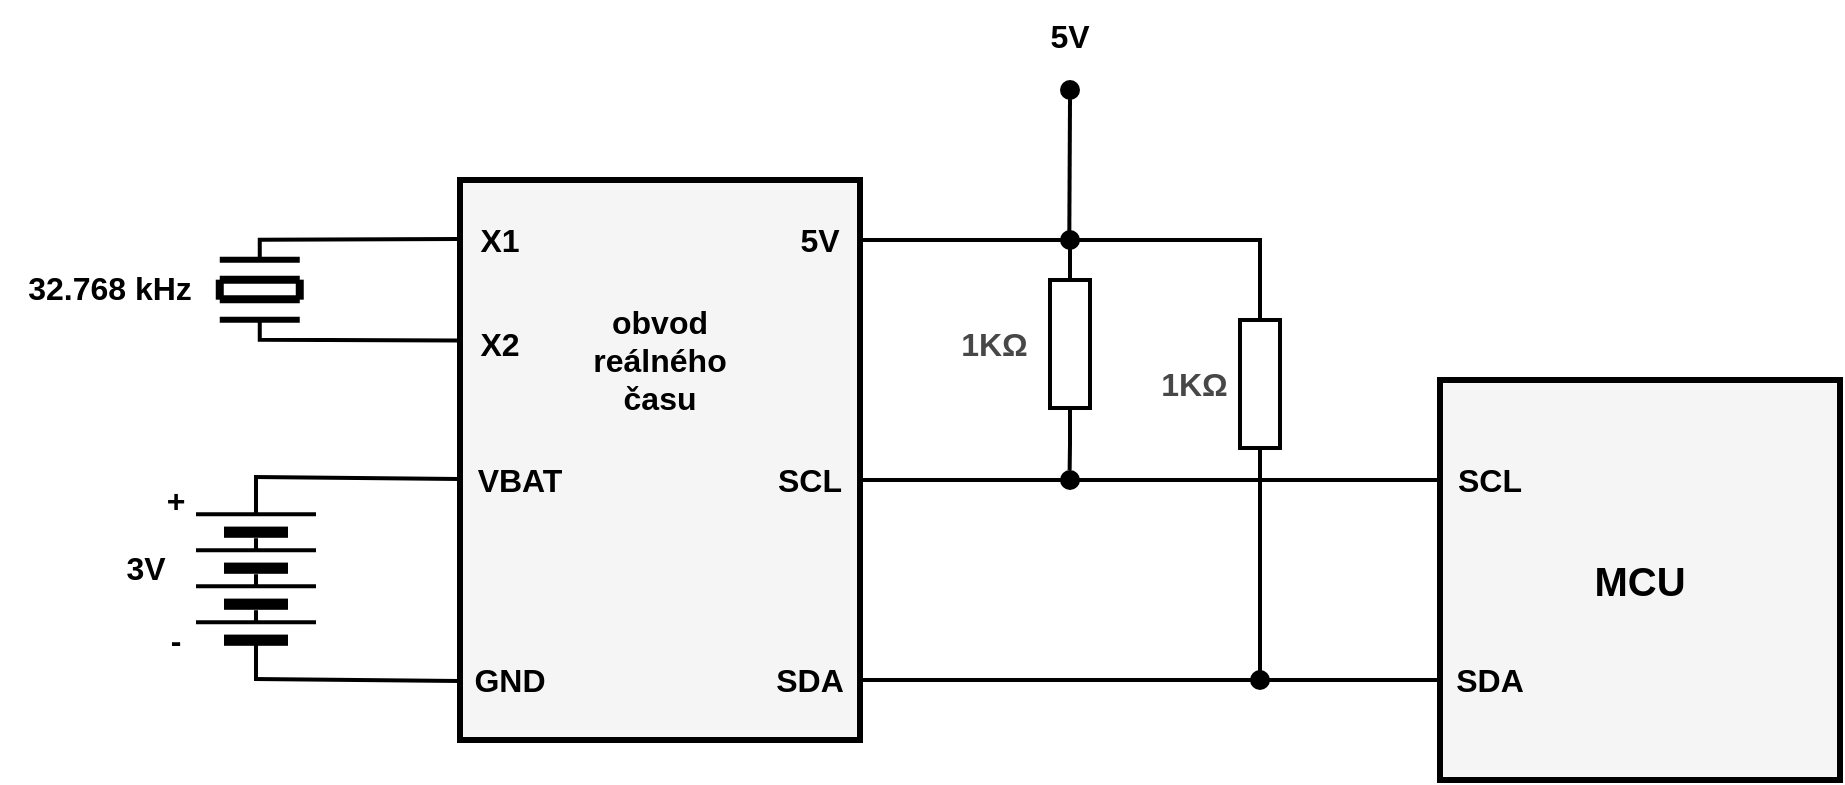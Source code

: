 <mxfile version="26.0.16">
  <diagram name="Page-1" id="q9TYpRhh7nQ3vPZi96aV">
    <mxGraphModel dx="1434" dy="836" grid="1" gridSize="10" guides="1" tooltips="1" connect="1" arrows="1" fold="1" page="1" pageScale="1" pageWidth="1169" pageHeight="827" math="0" shadow="0">
      <root>
        <mxCell id="0" />
        <mxCell id="1" parent="0" />
        <mxCell id="miQy20G78XLVQYXsNdMG-1" value="" style="rounded=0;whiteSpace=wrap;html=1;strokeWidth=3;fillColor=#f5f5f5;fontColor=#333333;strokeColor=#000000;" parent="1" vertex="1">
          <mxGeometry x="320" y="220" width="200" height="280" as="geometry" />
        </mxCell>
        <mxCell id="miQy20G78XLVQYXsNdMG-2" value="" style="endArrow=none;html=1;rounded=0;strokeWidth=3;" parent="1" edge="1">
          <mxGeometry width="50" height="50" relative="1" as="geometry">
            <mxPoint x="199.88" y="259.84" as="sourcePoint" />
            <mxPoint x="239.88" y="259.84" as="targetPoint" />
          </mxGeometry>
        </mxCell>
        <mxCell id="miQy20G78XLVQYXsNdMG-3" value="" style="endArrow=none;html=1;rounded=0;strokeWidth=4;" parent="1" edge="1">
          <mxGeometry width="50" height="50" relative="1" as="geometry">
            <mxPoint x="199.88" y="269.84" as="sourcePoint" />
            <mxPoint x="239.88" y="269.84" as="targetPoint" />
          </mxGeometry>
        </mxCell>
        <mxCell id="miQy20G78XLVQYXsNdMG-4" value="" style="endArrow=none;html=1;rounded=0;strokeWidth=4;" parent="1" edge="1">
          <mxGeometry width="50" height="50" relative="1" as="geometry">
            <mxPoint x="199.88" y="279.67" as="sourcePoint" />
            <mxPoint x="239.88" y="279.67" as="targetPoint" />
          </mxGeometry>
        </mxCell>
        <mxCell id="miQy20G78XLVQYXsNdMG-5" value="" style="endArrow=none;html=1;rounded=0;strokeWidth=4;" parent="1" edge="1">
          <mxGeometry width="50" height="50" relative="1" as="geometry">
            <mxPoint x="239.88" y="279.84" as="sourcePoint" />
            <mxPoint x="239.88" y="269.84" as="targetPoint" />
          </mxGeometry>
        </mxCell>
        <mxCell id="miQy20G78XLVQYXsNdMG-6" value="" style="endArrow=none;html=1;rounded=0;strokeWidth=4;" parent="1" edge="1">
          <mxGeometry width="50" height="50" relative="1" as="geometry">
            <mxPoint x="199.88" y="279.84" as="sourcePoint" />
            <mxPoint x="199.88" y="269.84" as="targetPoint" />
          </mxGeometry>
        </mxCell>
        <mxCell id="miQy20G78XLVQYXsNdMG-7" value="" style="endArrow=none;html=1;rounded=0;strokeWidth=3;" parent="1" edge="1">
          <mxGeometry width="50" height="50" relative="1" as="geometry">
            <mxPoint x="199.88" y="289.84" as="sourcePoint" />
            <mxPoint x="239.88" y="289.84" as="targetPoint" />
          </mxGeometry>
        </mxCell>
        <mxCell id="miQy20G78XLVQYXsNdMG-8" value="" style="endArrow=none;html=1;rounded=0;strokeWidth=2;entryX=0.001;entryY=0.191;entryDx=0;entryDy=0;entryPerimeter=0;" parent="1" edge="1">
          <mxGeometry width="50" height="50" relative="1" as="geometry">
            <mxPoint x="219.88" y="259.84" as="sourcePoint" />
            <mxPoint x="320" y="249.5" as="targetPoint" />
            <Array as="points">
              <mxPoint x="219.88" y="249.84" />
            </Array>
          </mxGeometry>
        </mxCell>
        <mxCell id="miQy20G78XLVQYXsNdMG-9" value="" style="endArrow=none;html=1;rounded=0;entryX=-0.01;entryY=0.386;entryDx=0;entryDy=0;strokeWidth=2;entryPerimeter=0;" parent="1" edge="1">
          <mxGeometry width="50" height="50" relative="1" as="geometry">
            <mxPoint x="219.88" y="289.84" as="sourcePoint" />
            <mxPoint x="318.68" y="300.2" as="targetPoint" />
            <Array as="points">
              <mxPoint x="219.88" y="299.84" />
            </Array>
          </mxGeometry>
        </mxCell>
        <mxCell id="miQy20G78XLVQYXsNdMG-10" value="&lt;font style=&quot;font-size: 16px;&quot;&gt;&lt;b&gt;X1&lt;/b&gt;&lt;/font&gt;" style="text;html=1;align=center;verticalAlign=middle;whiteSpace=wrap;rounded=0;" parent="1" vertex="1">
          <mxGeometry x="320" y="240" width="40" height="20" as="geometry" />
        </mxCell>
        <mxCell id="miQy20G78XLVQYXsNdMG-11" value="&lt;font style=&quot;font-size: 16px;&quot;&gt;&lt;b&gt;X2&lt;/b&gt;&lt;/font&gt;" style="text;html=1;align=center;verticalAlign=middle;whiteSpace=wrap;rounded=0;" parent="1" vertex="1">
          <mxGeometry x="320" y="292" width="40" height="20" as="geometry" />
        </mxCell>
        <mxCell id="miQy20G78XLVQYXsNdMG-12" value="" style="pointerEvents=1;verticalLabelPosition=bottom;shadow=0;dashed=0;align=center;html=1;verticalAlign=top;shape=mxgraph.electrical.miscellaneous.batteryStack;rotation=-90;strokeWidth=2;" parent="1" vertex="1">
          <mxGeometry x="168" y="389.5" width="100" height="60" as="geometry" />
        </mxCell>
        <mxCell id="miQy20G78XLVQYXsNdMG-13" value="" style="endArrow=none;html=1;rounded=0;entryX=0;entryY=0.5;entryDx=0;entryDy=0;strokeWidth=2;" parent="1" edge="1">
          <mxGeometry width="50" height="50" relative="1" as="geometry">
            <mxPoint x="217" y="368.5" as="sourcePoint" />
            <mxPoint x="320" y="369.5" as="targetPoint" />
          </mxGeometry>
        </mxCell>
        <mxCell id="miQy20G78XLVQYXsNdMG-15" value="" style="endArrow=none;html=1;rounded=0;entryX=0;entryY=0.5;entryDx=0;entryDy=0;strokeWidth=2;" parent="1" edge="1">
          <mxGeometry width="50" height="50" relative="1" as="geometry">
            <mxPoint x="217" y="469.5" as="sourcePoint" />
            <mxPoint x="320" y="470.5" as="targetPoint" />
          </mxGeometry>
        </mxCell>
        <mxCell id="miQy20G78XLVQYXsNdMG-16" value="&lt;font style=&quot;font-size: 16px;&quot;&gt;&lt;b&gt;-&lt;/b&gt;&lt;/font&gt;" style="text;html=1;align=center;verticalAlign=middle;whiteSpace=wrap;rounded=0;" parent="1" vertex="1">
          <mxGeometry x="168" y="439.5" width="20" height="20" as="geometry" />
        </mxCell>
        <mxCell id="miQy20G78XLVQYXsNdMG-17" value="&lt;span style=&quot;font-size: 16px;&quot;&gt;&lt;b&gt;+&lt;/b&gt;&lt;/span&gt;" style="text;html=1;align=center;verticalAlign=middle;whiteSpace=wrap;rounded=0;" parent="1" vertex="1">
          <mxGeometry x="168" y="369.5" width="20" height="20" as="geometry" />
        </mxCell>
        <mxCell id="miQy20G78XLVQYXsNdMG-18" value="&lt;span style=&quot;font-size: 16px;&quot;&gt;&lt;b&gt;3V&lt;/b&gt;&lt;/span&gt;" style="text;html=1;align=center;verticalAlign=middle;whiteSpace=wrap;rounded=0;" parent="1" vertex="1">
          <mxGeometry x="138" y="395.5" width="50" height="36" as="geometry" />
        </mxCell>
        <mxCell id="miQy20G78XLVQYXsNdMG-20" value="" style="endArrow=none;html=1;rounded=0;exitX=1;exitY=0.5;exitDx=0;exitDy=0;strokeWidth=2;" parent="1" source="miQy20G78XLVQYXsNdMG-24" edge="1">
          <mxGeometry width="50" height="50" relative="1" as="geometry">
            <mxPoint x="560" y="365" as="sourcePoint" />
            <mxPoint x="640" y="370" as="targetPoint" />
          </mxGeometry>
        </mxCell>
        <mxCell id="miQy20G78XLVQYXsNdMG-21" value="&lt;font style=&quot;font-size: 16px;&quot;&gt;&lt;b&gt;VBAT&lt;/b&gt;&lt;/font&gt;" style="text;html=1;align=center;verticalAlign=middle;whiteSpace=wrap;rounded=0;" parent="1" vertex="1">
          <mxGeometry x="320" y="360" width="60" height="20" as="geometry" />
        </mxCell>
        <mxCell id="miQy20G78XLVQYXsNdMG-22" value="&lt;font style=&quot;font-size: 16px;&quot;&gt;&lt;b&gt;GND&lt;/b&gt;&lt;/font&gt;" style="text;html=1;align=center;verticalAlign=middle;whiteSpace=wrap;rounded=0;" parent="1" vertex="1">
          <mxGeometry x="320" y="460" width="50" height="20" as="geometry" />
        </mxCell>
        <mxCell id="miQy20G78XLVQYXsNdMG-23" value="&lt;font style=&quot;font-size: 16px;&quot;&gt;&lt;b&gt;SDA&lt;/b&gt;&lt;/font&gt;" style="text;html=1;align=center;verticalAlign=middle;whiteSpace=wrap;rounded=0;" parent="1" vertex="1">
          <mxGeometry x="470" y="460" width="50" height="20" as="geometry" />
        </mxCell>
        <mxCell id="miQy20G78XLVQYXsNdMG-24" value="&lt;font style=&quot;font-size: 16px;&quot;&gt;&lt;b&gt;SCL&lt;/b&gt;&lt;/font&gt;" style="text;html=1;align=center;verticalAlign=middle;whiteSpace=wrap;rounded=0;" parent="1" vertex="1">
          <mxGeometry x="470" y="360" width="50" height="20" as="geometry" />
        </mxCell>
        <mxCell id="miQy20G78XLVQYXsNdMG-25" value="" style="verticalLabelPosition=bottom;shadow=0;dashed=0;align=center;html=1;verticalAlign=top;shape=mxgraph.electrical.logic_gates.inverting_contact;strokeWidth=2;fillColor=#000000;" parent="1" vertex="1">
          <mxGeometry x="620" y="170" width="10" height="10" as="geometry" />
        </mxCell>
        <mxCell id="miQy20G78XLVQYXsNdMG-26" value="" style="endArrow=none;html=1;rounded=0;entryX=0.5;entryY=0.96;entryDx=0;entryDy=0;entryPerimeter=0;strokeWidth=2;exitX=0.467;exitY=0.067;exitDx=0;exitDy=0;exitPerimeter=0;" parent="1" source="miQy20G78XLVQYXsNdMG-43" target="miQy20G78XLVQYXsNdMG-25" edge="1">
          <mxGeometry width="50" height="50" relative="1" as="geometry">
            <mxPoint x="625" y="240" as="sourcePoint" />
            <mxPoint x="615" y="210" as="targetPoint" />
          </mxGeometry>
        </mxCell>
        <mxCell id="miQy20G78XLVQYXsNdMG-27" value="" style="pointerEvents=1;verticalLabelPosition=bottom;shadow=0;dashed=0;align=center;html=1;verticalAlign=top;shape=mxgraph.electrical.resistors.resistor_1;rotation=90;strokeWidth=2;" parent="1" vertex="1">
          <mxGeometry x="575" y="292" width="100" height="20" as="geometry" />
        </mxCell>
        <mxCell id="miQy20G78XLVQYXsNdMG-28" value="" style="verticalLabelPosition=bottom;shadow=0;dashed=0;align=center;html=1;verticalAlign=top;shape=mxgraph.electrical.logic_gates.inverting_contact;strokeWidth=2;fillColor=#000000;" parent="1" vertex="1">
          <mxGeometry x="620" y="365" width="10" height="10" as="geometry" />
        </mxCell>
        <mxCell id="miQy20G78XLVQYXsNdMG-30" value="" style="endArrow=none;html=1;rounded=0;exitX=0.482;exitY=0.011;exitDx=0;exitDy=0;exitPerimeter=0;entryX=1;entryY=0.5;entryDx=0;entryDy=0;entryPerimeter=0;strokeWidth=2;" parent="1" source="miQy20G78XLVQYXsNdMG-28" target="miQy20G78XLVQYXsNdMG-27" edge="1">
          <mxGeometry width="50" height="50" relative="1" as="geometry">
            <mxPoint x="628" y="348" as="sourcePoint" />
            <mxPoint x="678" y="298" as="targetPoint" />
          </mxGeometry>
        </mxCell>
        <mxCell id="miQy20G78XLVQYXsNdMG-31" value="" style="endArrow=none;html=1;rounded=0;exitX=1;exitY=0.5;exitDx=0;exitDy=0;strokeWidth=2;" parent="1" source="miQy20G78XLVQYXsNdMG-23" edge="1">
          <mxGeometry width="50" height="50" relative="1" as="geometry">
            <mxPoint x="560" y="460" as="sourcePoint" />
            <mxPoint x="720" y="350" as="targetPoint" />
            <Array as="points">
              <mxPoint x="720" y="470" />
            </Array>
          </mxGeometry>
        </mxCell>
        <mxCell id="miQy20G78XLVQYXsNdMG-32" value="" style="pointerEvents=1;verticalLabelPosition=bottom;shadow=0;dashed=0;align=center;html=1;verticalAlign=top;shape=mxgraph.electrical.resistors.resistor_1;rotation=90;strokeWidth=2;" parent="1" vertex="1">
          <mxGeometry x="670" y="312" width="100" height="20" as="geometry" />
        </mxCell>
        <mxCell id="miQy20G78XLVQYXsNdMG-33" value="" style="verticalLabelPosition=bottom;shadow=0;dashed=0;align=center;html=1;verticalAlign=top;shape=mxgraph.electrical.logic_gates.inverting_contact;strokeWidth=2;fillColor=#000000;" parent="1" vertex="1">
          <mxGeometry x="715" y="465" width="10" height="10" as="geometry" />
        </mxCell>
        <mxCell id="miQy20G78XLVQYXsNdMG-34" value="" style="endArrow=none;html=1;rounded=0;exitX=0.9;exitY=0.5;exitDx=0;exitDy=0;exitPerimeter=0;strokeWidth=2;" parent="1" source="miQy20G78XLVQYXsNdMG-33" edge="1">
          <mxGeometry width="50" height="50" relative="1" as="geometry">
            <mxPoint x="710" y="420" as="sourcePoint" />
            <mxPoint x="810" y="470" as="targetPoint" />
          </mxGeometry>
        </mxCell>
        <mxCell id="miQy20G78XLVQYXsNdMG-35" value="" style="endArrow=none;html=1;rounded=0;strokeWidth=2;" parent="1" edge="1">
          <mxGeometry width="50" height="50" relative="1" as="geometry">
            <mxPoint x="640" y="370" as="sourcePoint" />
            <mxPoint x="810" y="370" as="targetPoint" />
          </mxGeometry>
        </mxCell>
        <mxCell id="miQy20G78XLVQYXsNdMG-36" value="&lt;span style=&quot;font-size: 16px;&quot;&gt;&lt;b&gt;5V&lt;/b&gt;&lt;/span&gt;" style="text;html=1;align=center;verticalAlign=middle;whiteSpace=wrap;rounded=0;" parent="1" vertex="1">
          <mxGeometry x="600" y="130" width="50" height="36" as="geometry" />
        </mxCell>
        <mxCell id="miQy20G78XLVQYXsNdMG-38" value="&lt;span style=&quot;font-size: 16px;&quot;&gt;&lt;b&gt;5V&lt;/b&gt;&lt;/span&gt;" style="text;html=1;align=center;verticalAlign=middle;whiteSpace=wrap;rounded=0;" parent="1" vertex="1">
          <mxGeometry x="480" y="240" width="40" height="20" as="geometry" />
        </mxCell>
        <mxCell id="miQy20G78XLVQYXsNdMG-42" value="" style="endArrow=none;html=1;rounded=0;exitX=1;exitY=0.5;exitDx=0;exitDy=0;strokeWidth=2;" parent="1" source="miQy20G78XLVQYXsNdMG-38" edge="1">
          <mxGeometry width="50" height="50" relative="1" as="geometry">
            <mxPoint x="560" y="300" as="sourcePoint" />
            <mxPoint x="630" y="250" as="targetPoint" />
          </mxGeometry>
        </mxCell>
        <mxCell id="miQy20G78XLVQYXsNdMG-44" value="" style="endArrow=none;html=1;rounded=0;entryX=0.5;entryY=0.96;entryDx=0;entryDy=0;entryPerimeter=0;strokeWidth=2;exitX=0;exitY=0.5;exitDx=0;exitDy=0;exitPerimeter=0;" parent="1" source="miQy20G78XLVQYXsNdMG-27" target="miQy20G78XLVQYXsNdMG-43" edge="1">
          <mxGeometry width="50" height="50" relative="1" as="geometry">
            <mxPoint x="625" y="252" as="sourcePoint" />
            <mxPoint x="625" y="180" as="targetPoint" />
          </mxGeometry>
        </mxCell>
        <mxCell id="miQy20G78XLVQYXsNdMG-43" value="" style="verticalLabelPosition=bottom;shadow=0;dashed=0;align=center;html=1;verticalAlign=top;shape=mxgraph.electrical.logic_gates.inverting_contact;strokeWidth=2;fillColor=#000000;" parent="1" vertex="1">
          <mxGeometry x="620" y="245" width="10" height="10" as="geometry" />
        </mxCell>
        <mxCell id="miQy20G78XLVQYXsNdMG-45" value="" style="endArrow=none;html=1;rounded=0;entryX=0;entryY=0.5;entryDx=0;entryDy=0;entryPerimeter=0;exitX=0.9;exitY=0.5;exitDx=0;exitDy=0;exitPerimeter=0;strokeWidth=2;" parent="1" source="miQy20G78XLVQYXsNdMG-43" target="miQy20G78XLVQYXsNdMG-32" edge="1">
          <mxGeometry width="50" height="50" relative="1" as="geometry">
            <mxPoint x="580" y="330" as="sourcePoint" />
            <mxPoint x="630" y="280" as="targetPoint" />
            <Array as="points">
              <mxPoint x="720" y="250" />
            </Array>
          </mxGeometry>
        </mxCell>
        <mxCell id="miQy20G78XLVQYXsNdMG-46" value="&lt;span style=&quot;color: rgb(71, 71, 71); font-family: Arial, sans-serif; text-align: start; background-color: rgb(255, 255, 255);&quot;&gt;&lt;font style=&quot;font-size: 16px;&quot;&gt;&lt;b&gt;&amp;nbsp;1KΩ&lt;/b&gt;&lt;/font&gt;&lt;/span&gt;" style="text;html=1;align=center;verticalAlign=middle;whiteSpace=wrap;rounded=0;" parent="1" vertex="1">
          <mxGeometry x="560" y="284" width="50" height="36" as="geometry" />
        </mxCell>
        <mxCell id="miQy20G78XLVQYXsNdMG-48" value="&lt;span style=&quot;color: rgb(71, 71, 71); font-family: Arial, sans-serif; text-align: start; background-color: rgb(255, 255, 255);&quot;&gt;&lt;font style=&quot;font-size: 16px;&quot;&gt;&lt;b&gt;&amp;nbsp;1KΩ&lt;/b&gt;&lt;/font&gt;&lt;/span&gt;" style="text;html=1;align=center;verticalAlign=middle;whiteSpace=wrap;rounded=0;" parent="1" vertex="1">
          <mxGeometry x="660" y="304" width="50" height="36" as="geometry" />
        </mxCell>
        <mxCell id="miQy20G78XLVQYXsNdMG-49" value="&lt;span style=&quot;font-size: 16px;&quot;&gt;&lt;b&gt;32.768 kHz&lt;/b&gt;&lt;/span&gt;" style="text;html=1;align=center;verticalAlign=middle;whiteSpace=wrap;rounded=0;" parent="1" vertex="1">
          <mxGeometry x="90" y="255.5" width="110" height="36" as="geometry" />
        </mxCell>
        <mxCell id="miQy20G78XLVQYXsNdMG-50" value="" style="rounded=0;whiteSpace=wrap;html=1;strokeWidth=3;fillColor=#f5f5f5;fontColor=#333333;strokeColor=#000000;" parent="1" vertex="1">
          <mxGeometry x="810" y="320" width="200" height="200" as="geometry" />
        </mxCell>
        <mxCell id="miQy20G78XLVQYXsNdMG-51" value="&lt;font style=&quot;font-size: 16px;&quot;&gt;&lt;b&gt;SCL&lt;/b&gt;&lt;/font&gt;" style="text;html=1;align=center;verticalAlign=middle;whiteSpace=wrap;rounded=0;" parent="1" vertex="1">
          <mxGeometry x="810" y="360" width="50" height="20" as="geometry" />
        </mxCell>
        <mxCell id="miQy20G78XLVQYXsNdMG-52" value="&lt;font style=&quot;font-size: 16px;&quot;&gt;&lt;b&gt;SDA&lt;/b&gt;&lt;/font&gt;" style="text;html=1;align=center;verticalAlign=middle;whiteSpace=wrap;rounded=0;" parent="1" vertex="1">
          <mxGeometry x="810" y="460" width="50" height="20" as="geometry" />
        </mxCell>
        <mxCell id="miQy20G78XLVQYXsNdMG-53" value="&lt;font style=&quot;font-size: 20px;&quot;&gt;&lt;b&gt;MCU&lt;/b&gt;&lt;/font&gt;" style="text;html=1;align=center;verticalAlign=middle;whiteSpace=wrap;rounded=0;" parent="1" vertex="1">
          <mxGeometry x="810" y="320" width="200" height="200" as="geometry" />
        </mxCell>
        <mxCell id="miQy20G78XLVQYXsNdMG-54" value="&lt;b style=&quot;&quot;&gt;&lt;font style=&quot;font-size: 16px;&quot;&gt;obvod&lt;/font&gt;&lt;/b&gt;&lt;div&gt;&lt;b&gt;&lt;font style=&quot;font-size: 16px;&quot;&gt;reálného&lt;/font&gt;&lt;/b&gt;&lt;/div&gt;&lt;div&gt;&lt;b style=&quot;&quot;&gt;&lt;font style=&quot;font-size: 16px;&quot;&gt;času&lt;/font&gt;&lt;/b&gt;&lt;/div&gt;" style="text;html=1;align=center;verticalAlign=middle;whiteSpace=wrap;rounded=0;" parent="1" vertex="1">
          <mxGeometry x="375" y="284" width="90" height="52.5" as="geometry" />
        </mxCell>
      </root>
    </mxGraphModel>
  </diagram>
</mxfile>
